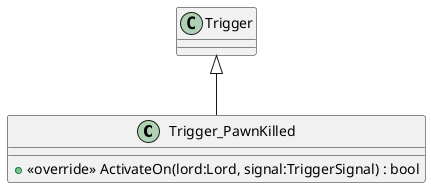 @startuml
class Trigger_PawnKilled {
    + <<override>> ActivateOn(lord:Lord, signal:TriggerSignal) : bool
}
Trigger <|-- Trigger_PawnKilled
@enduml
